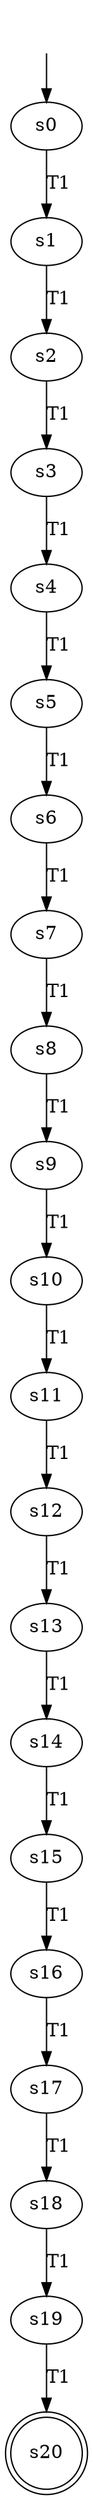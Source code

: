 digraph "MT1A" {
s0 [label=s0];
s1 [label=s1];
s2 [label=s2];
s3 [label=s3];
s4 [label=s4];
s5 [label=s5];
s6 [label=s6];
s7 [label=s7];
s8 [label=s8];
s9 [label=s9];
s10 [label=s10];
s11 [label=s11];
s12 [label=s12];
s13 [label=s13];
s14 [label=s14];
s15 [label=s15];
s16 [label=s16];
s17 [label=s17];
s18 [label=s18];
s19 [label=s19];
s20 [label=s20, shape=doublecircle];
s0 -> s1 [label="T1"];
s1 -> s2 [label="T1"];
s2 -> s3 [label="T1"];
s3 -> s4 [label="T1"];
s4 -> s5 [label="T1"];
s5 -> s6 [label="T1"];
s6 -> s7 [label="T1"];
s7 -> s8 [label="T1"];
s8 -> s9 [label="T1"];
s9 -> s10 [label="T1"];
s10 -> s11 [label="T1"];
s11 -> s12 [label="T1"];
s12 -> s13 [label="T1"];
s13 -> s14 [label="T1"];
s14 -> s15 [label="T1"];
s15 -> s16 [label="T1"];
s16 -> s17 [label="T1"];
s17 -> s18 [label="T1"];
s18 -> s19 [label="T1"];
s19 -> s20 [label="T1"];


__start0 [label="", shape=none];
__start0 -> s0  [label=""];
}

